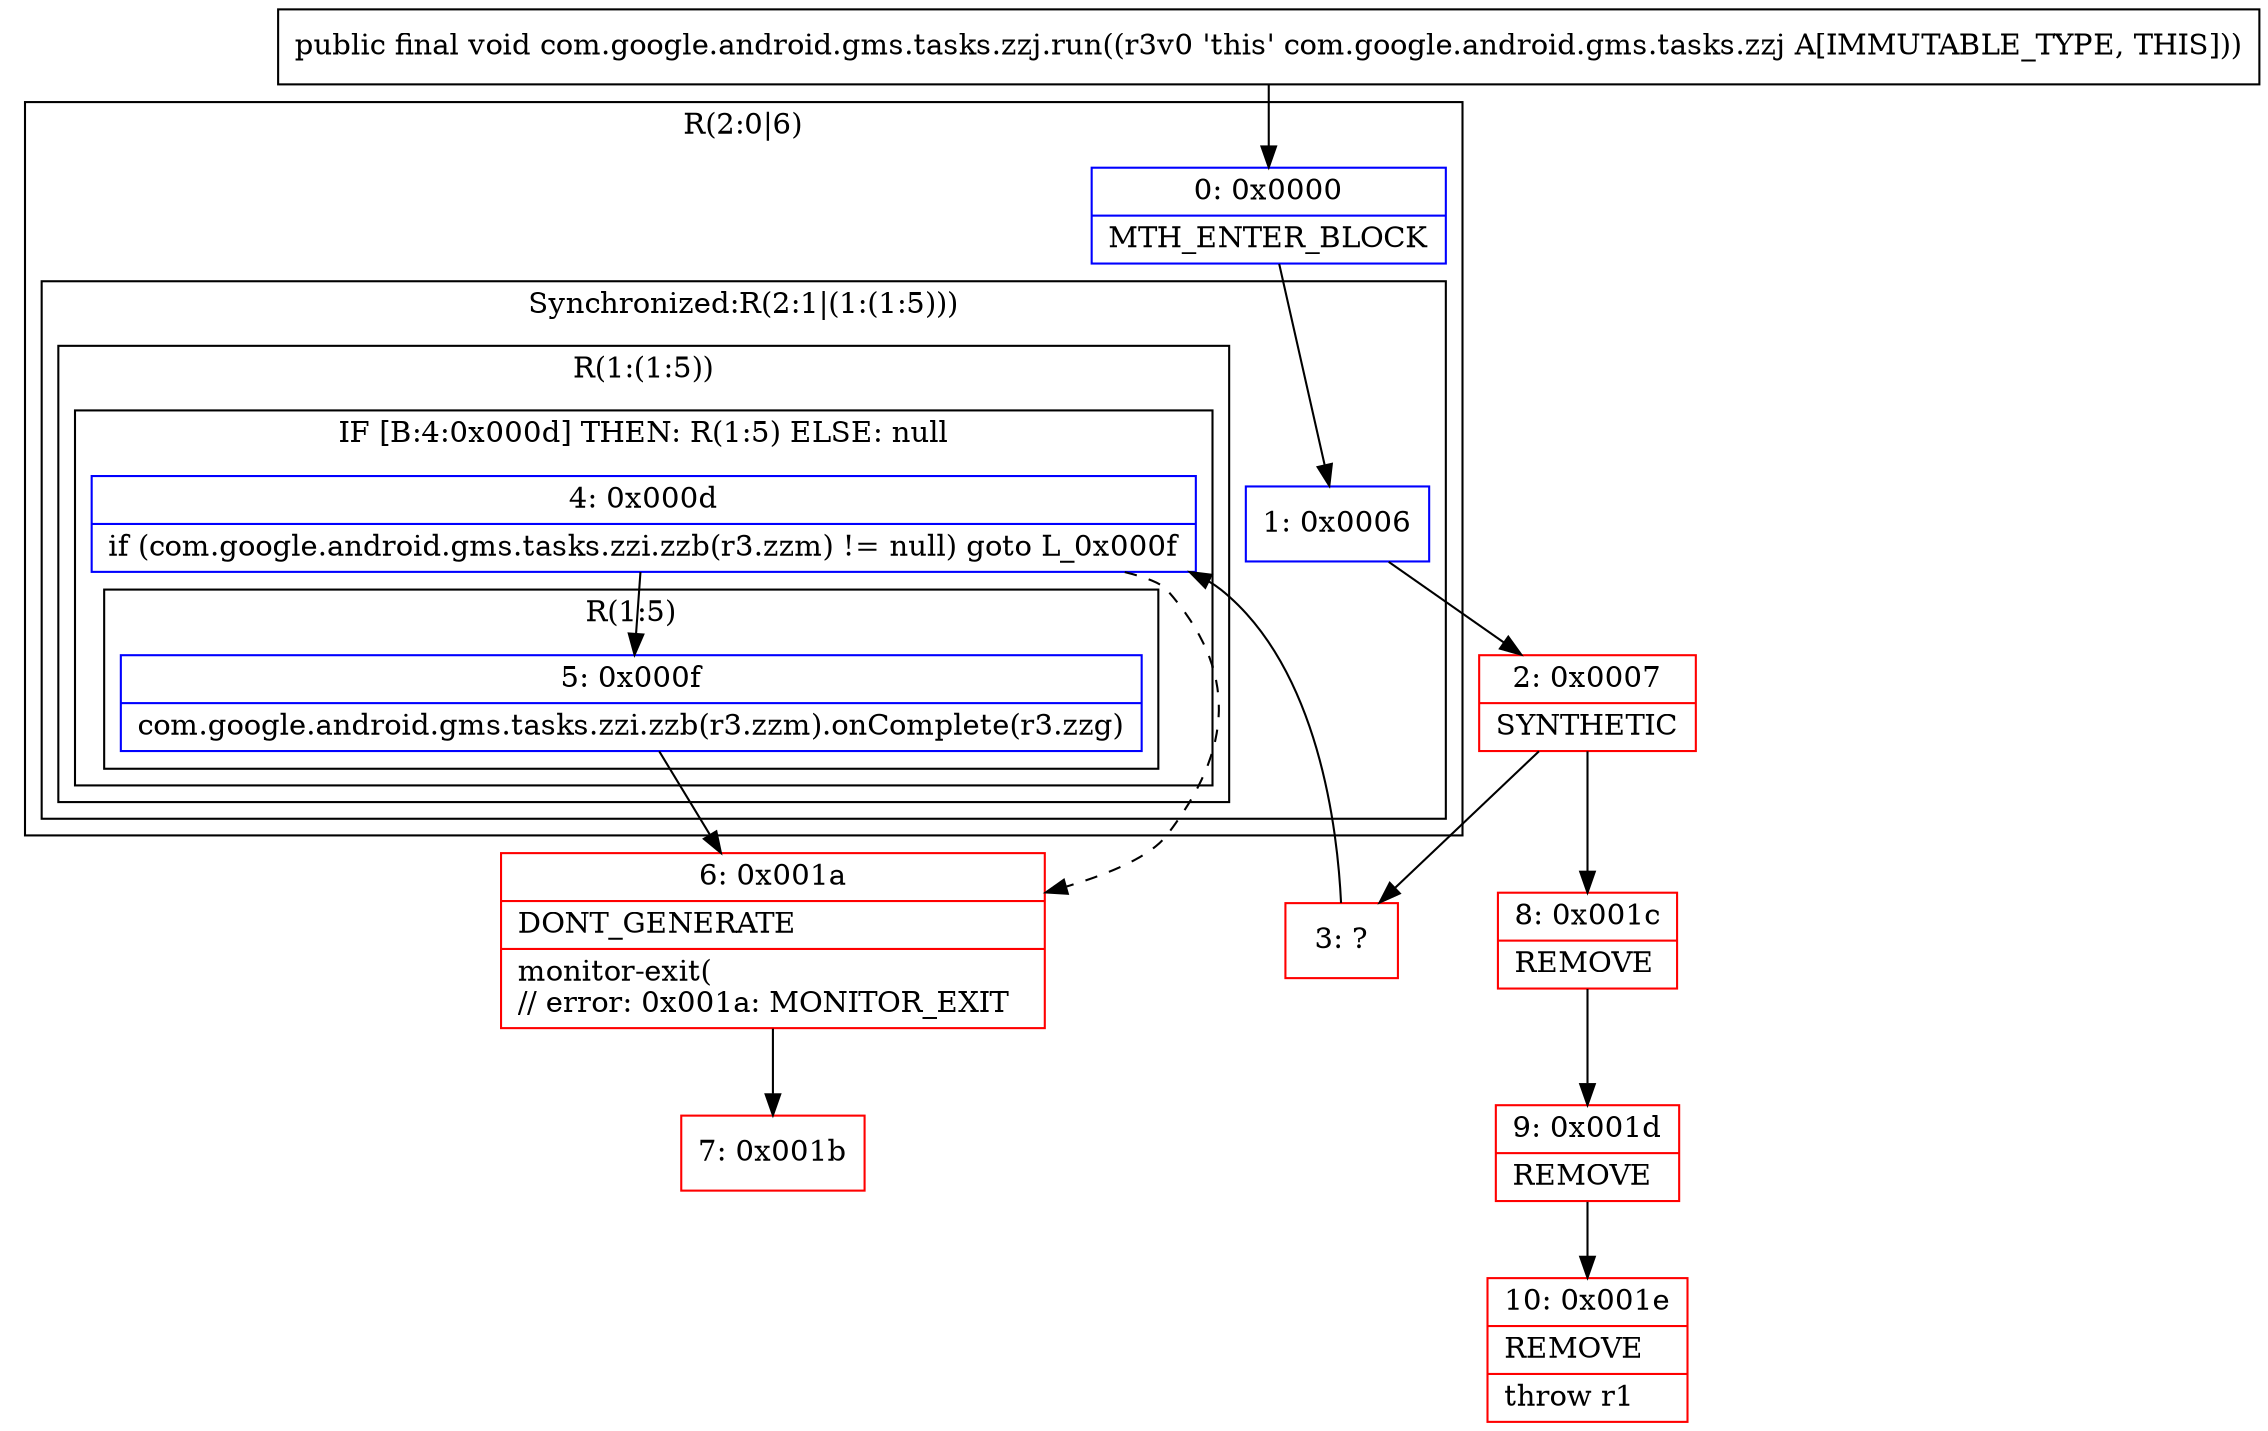 digraph "CFG forcom.google.android.gms.tasks.zzj.run()V" {
subgraph cluster_Region_561744354 {
label = "R(2:0|6)";
node [shape=record,color=blue];
Node_0 [shape=record,label="{0\:\ 0x0000|MTH_ENTER_BLOCK\l}"];
subgraph cluster_SynchronizedRegion_1390004268 {
label = "Synchronized:R(2:1|(1:(1:5)))";
node [shape=record,color=blue];
Node_1 [shape=record,label="{1\:\ 0x0006}"];
subgraph cluster_Region_2108371973 {
label = "R(1:(1:5))";
node [shape=record,color=blue];
subgraph cluster_IfRegion_209974237 {
label = "IF [B:4:0x000d] THEN: R(1:5) ELSE: null";
node [shape=record,color=blue];
Node_4 [shape=record,label="{4\:\ 0x000d|if (com.google.android.gms.tasks.zzi.zzb(r3.zzm) != null) goto L_0x000f\l}"];
subgraph cluster_Region_1900695350 {
label = "R(1:5)";
node [shape=record,color=blue];
Node_5 [shape=record,label="{5\:\ 0x000f|com.google.android.gms.tasks.zzi.zzb(r3.zzm).onComplete(r3.zzg)\l}"];
}
}
}
}
}
Node_2 [shape=record,color=red,label="{2\:\ 0x0007|SYNTHETIC\l}"];
Node_3 [shape=record,color=red,label="{3\:\ ?}"];
Node_6 [shape=record,color=red,label="{6\:\ 0x001a|DONT_GENERATE\l|monitor\-exit(\l\/\/ error: 0x001a: MONITOR_EXIT  \l}"];
Node_7 [shape=record,color=red,label="{7\:\ 0x001b}"];
Node_8 [shape=record,color=red,label="{8\:\ 0x001c|REMOVE\l}"];
Node_9 [shape=record,color=red,label="{9\:\ 0x001d|REMOVE\l}"];
Node_10 [shape=record,color=red,label="{10\:\ 0x001e|REMOVE\l|throw r1\l}"];
MethodNode[shape=record,label="{public final void com.google.android.gms.tasks.zzj.run((r3v0 'this' com.google.android.gms.tasks.zzj A[IMMUTABLE_TYPE, THIS])) }"];
MethodNode -> Node_0;
Node_0 -> Node_1;
Node_1 -> Node_2;
Node_4 -> Node_5;
Node_4 -> Node_6[style=dashed];
Node_5 -> Node_6;
Node_2 -> Node_3;
Node_2 -> Node_8;
Node_3 -> Node_4;
Node_6 -> Node_7;
Node_8 -> Node_9;
Node_9 -> Node_10;
}


